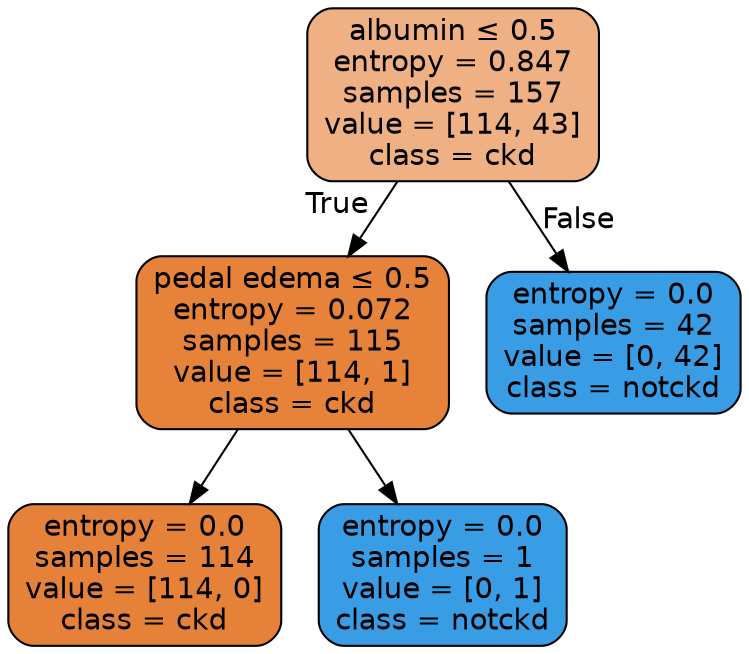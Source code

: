 digraph Tree {
node [shape=box, style="filled, rounded", color="black", fontname=helvetica] ;
edge [fontname=helvetica] ;
0 [label=<albumin &le; 0.5<br/>entropy = 0.847<br/>samples = 157<br/>value = [114, 43]<br/>class = ckd>, fillcolor="#e581399f"] ;
1 [label=<pedal edema &le; 0.5<br/>entropy = 0.072<br/>samples = 115<br/>value = [114, 1]<br/>class = ckd>, fillcolor="#e58139fd"] ;
0 -> 1 [labeldistance=2.5, labelangle=45, headlabel="True"] ;
2 [label=<entropy = 0.0<br/>samples = 114<br/>value = [114, 0]<br/>class = ckd>, fillcolor="#e58139ff"] ;
1 -> 2 ;
3 [label=<entropy = 0.0<br/>samples = 1<br/>value = [0, 1]<br/>class = notckd>, fillcolor="#399de5ff"] ;
1 -> 3 ;
4 [label=<entropy = 0.0<br/>samples = 42<br/>value = [0, 42]<br/>class = notckd>, fillcolor="#399de5ff"] ;
0 -> 4 [labeldistance=2.5, labelangle=-45, headlabel="False"] ;
}